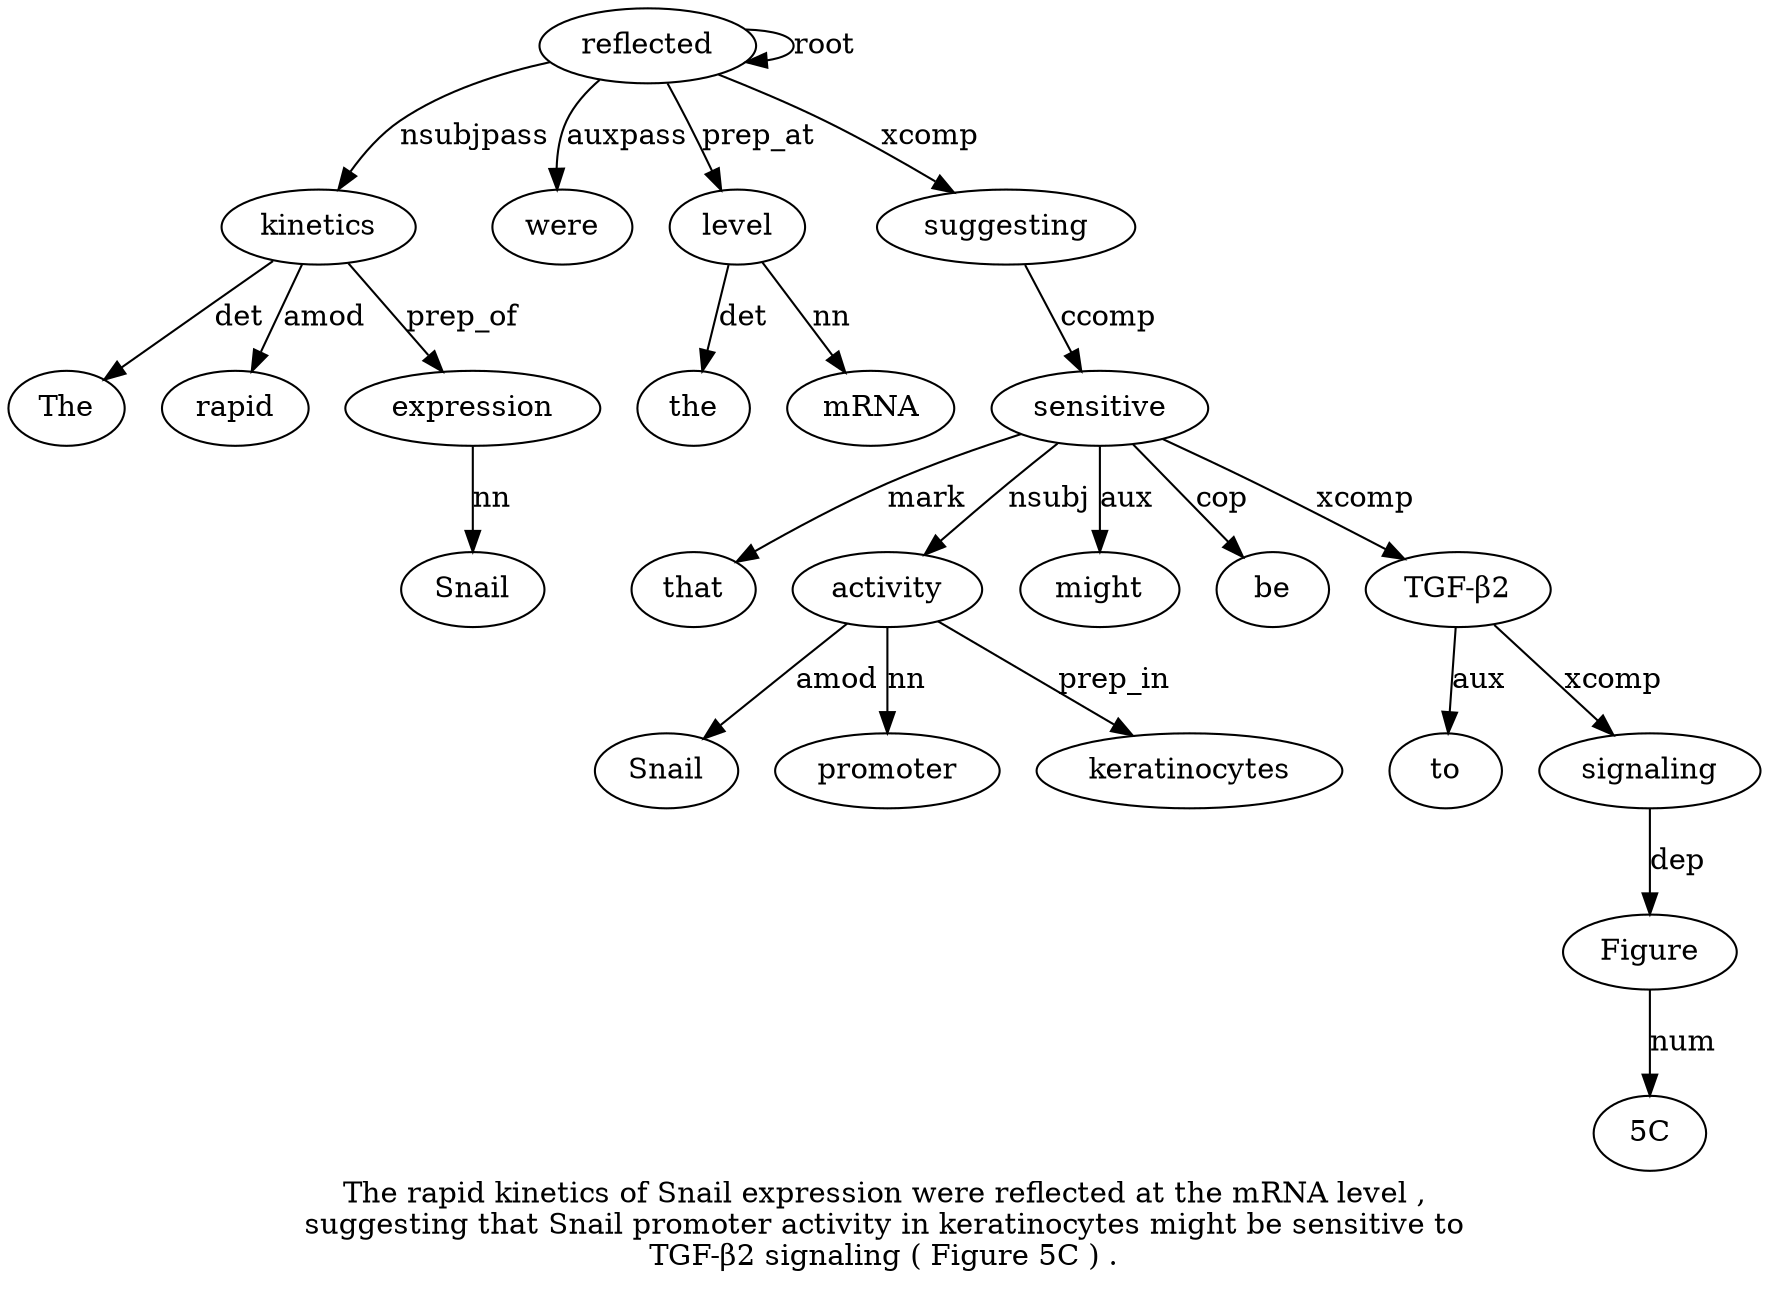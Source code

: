 digraph "The rapid kinetics of Snail expression were reflected at the mRNA level ,  suggesting that Snail promoter activity in keratinocytes might be sensitive to TGF-β2 signaling ( Figure 5C ) ." {
label="The rapid kinetics of Snail expression were reflected at the mRNA level ,
suggesting that Snail promoter activity in keratinocytes might be sensitive to
TGF-β2 signaling ( Figure 5C ) .";
kinetics3 [style=filled, fillcolor=white, label=kinetics];
The1 [style=filled, fillcolor=white, label=The];
kinetics3 -> The1  [label=det];
rapid2 [style=filled, fillcolor=white, label=rapid];
kinetics3 -> rapid2  [label=amod];
reflected8 [style=filled, fillcolor=white, label=reflected];
reflected8 -> kinetics3  [label=nsubjpass];
expression6 [style=filled, fillcolor=white, label=expression];
Snail5 [style=filled, fillcolor=white, label=Snail];
expression6 -> Snail5  [label=nn];
kinetics3 -> expression6  [label=prep_of];
were7 [style=filled, fillcolor=white, label=were];
reflected8 -> were7  [label=auxpass];
reflected8 -> reflected8  [label=root];
level12 [style=filled, fillcolor=white, label=level];
the10 [style=filled, fillcolor=white, label=the];
level12 -> the10  [label=det];
mRNA11 [style=filled, fillcolor=white, label=mRNA];
level12 -> mRNA11  [label=nn];
reflected8 -> level12  [label=prep_at];
suggesting14 [style=filled, fillcolor=white, label=suggesting];
reflected8 -> suggesting14  [label=xcomp];
sensitive23 [style=filled, fillcolor=white, label=sensitive];
that15 [style=filled, fillcolor=white, label=that];
sensitive23 -> that15  [label=mark];
activity18 [style=filled, fillcolor=white, label=activity];
Snail16 [style=filled, fillcolor=white, label=Snail];
activity18 -> Snail16  [label=amod];
promoter17 [style=filled, fillcolor=white, label=promoter];
activity18 -> promoter17  [label=nn];
sensitive23 -> activity18  [label=nsubj];
keratinocytes20 [style=filled, fillcolor=white, label=keratinocytes];
activity18 -> keratinocytes20  [label=prep_in];
might21 [style=filled, fillcolor=white, label=might];
sensitive23 -> might21  [label=aux];
be22 [style=filled, fillcolor=white, label=be];
sensitive23 -> be22  [label=cop];
suggesting14 -> sensitive23  [label=ccomp];
"TGF-β25" [style=filled, fillcolor=white, label="TGF-β2"];
to24 [style=filled, fillcolor=white, label=to];
"TGF-β25" -> to24  [label=aux];
sensitive23 -> "TGF-β25"  [label=xcomp];
signaling26 [style=filled, fillcolor=white, label=signaling];
"TGF-β25" -> signaling26  [label=xcomp];
Figure28 [style=filled, fillcolor=white, label=Figure];
signaling26 -> Figure28  [label=dep];
"5C29" [style=filled, fillcolor=white, label="5C"];
Figure28 -> "5C29"  [label=num];
}

